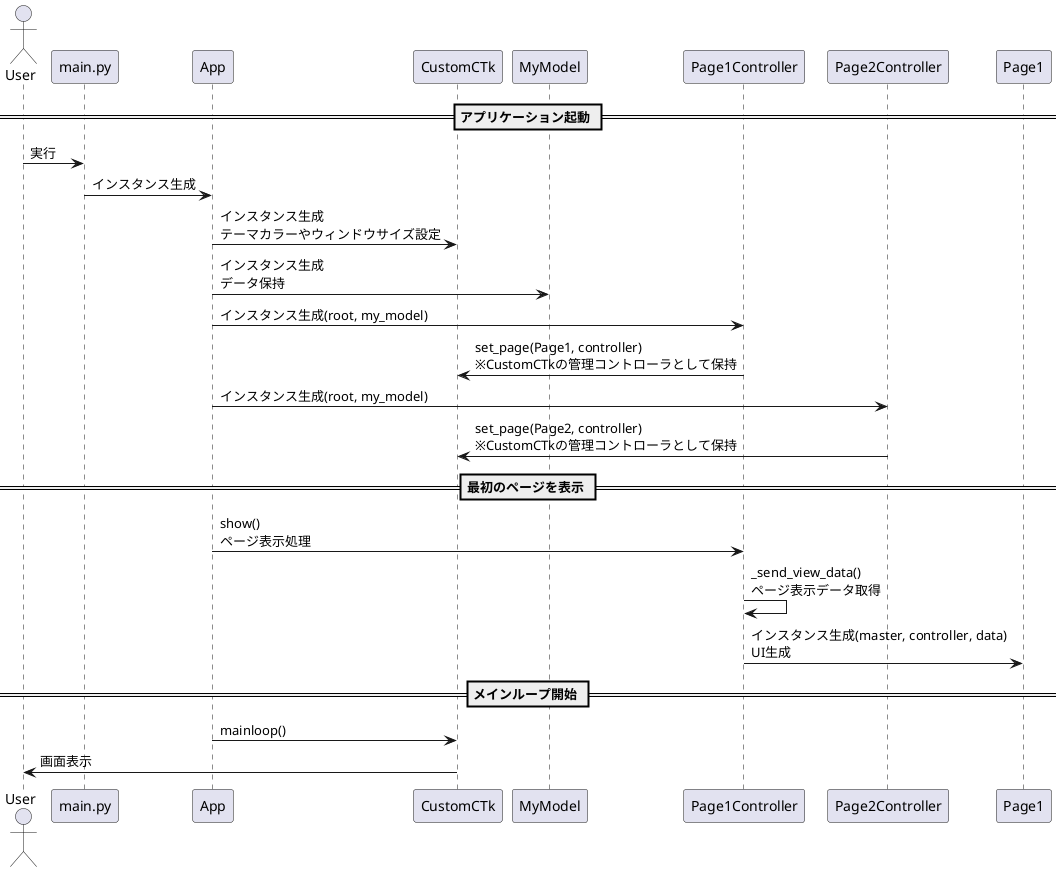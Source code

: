 @startuml シーケンス図(起動時)

actor User as user
participant main.py as Main
participant App
participant CustomCTk
participant MyModel
participant Page1Controller
participant Page2Controller
participant Page1

== アプリケーション起動 ==
user -> Main : 実行
Main -> App : インスタンス生成
App -> CustomCTk : インスタンス生成\nテーマカラーやウィンドウサイズ設定
App -> MyModel : インスタンス生成\nデータ保持
App -> Page1Controller : インスタンス生成(root, my_model)
Page1Controller -> CustomCTk : set_page(Page1, controller)\n※CustomCTkの管理コントローラとして保持
App -> Page2Controller : インスタンス生成(root, my_model)
Page2Controller -> CustomCTk : set_page(Page2, controller)\n※CustomCTkの管理コントローラとして保持

== 最初のページを表示 ==
App -> Page1Controller : show()\nページ表示処理
Page1Controller -> Page1Controller : _send_view_data()\nページ表示データ取得
Page1Controller -> Page1 : インスタンス生成(master, controller, data)\nUI生成

== メインループ開始 ==
App -> CustomCTk : mainloop()
CustomCTk -> user : 画面表示

@enduml
